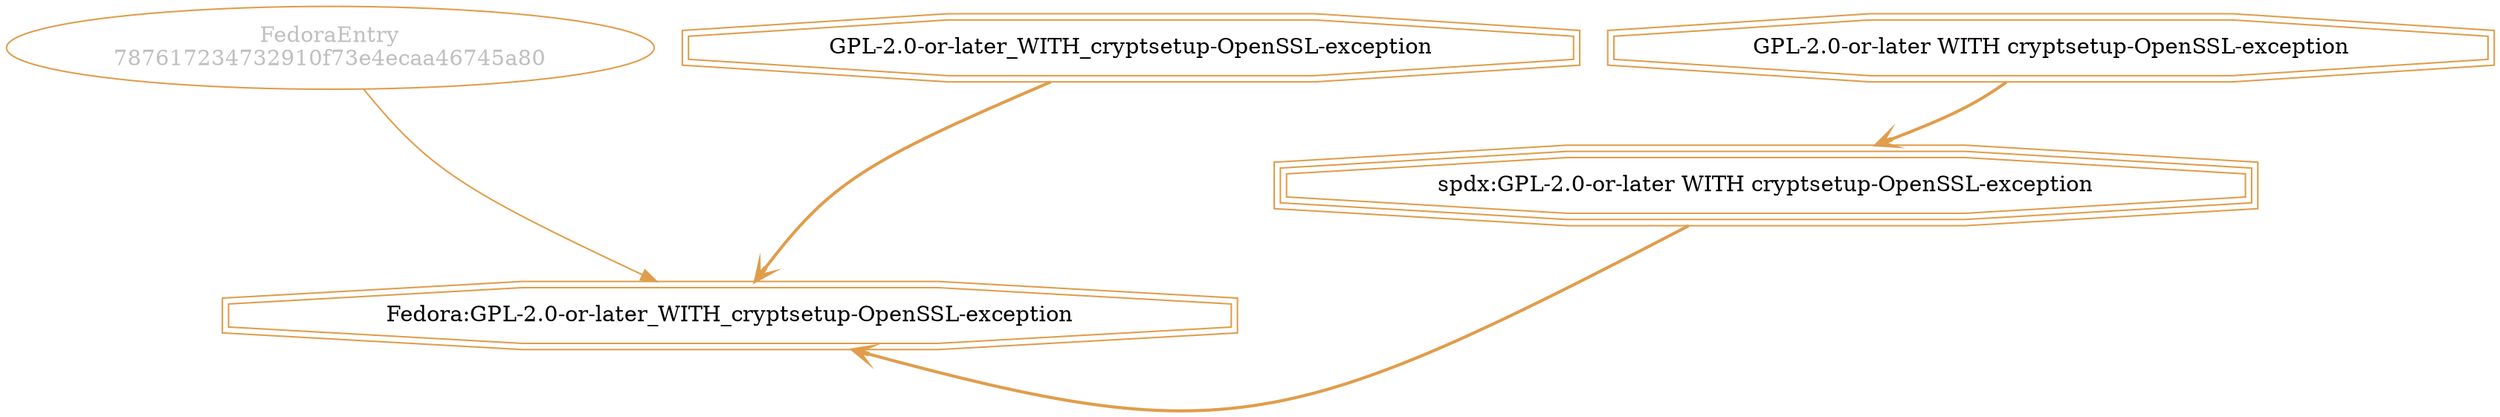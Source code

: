strict digraph {
    node [shape=box];
    graph [splines=curved];
    6609 [label="FedoraEntry\n787617234732910f73e4ecaa46745a80"
         ,fontcolor=gray
         ,color="#e09d4b"
         ,fillcolor="beige;1"
         ,shape=ellipse];
    6610 [label="Fedora:GPL-2.0-or-later_WITH_cryptsetup-OpenSSL-exception"
         ,color="#e09d4b"
         ,shape=doubleoctagon];
    6611 [label="GPL-2.0-or-later_WITH_cryptsetup-OpenSSL-exception"
         ,color="#e09d4b"
         ,shape=doubleoctagon];
    6612 [label="spdx:GPL-2.0-or-later WITH cryptsetup-OpenSSL-exception"
         ,color="#e09d4b"
         ,shape=tripleoctagon];
    6613 [label="GPL-2.0-or-later WITH cryptsetup-OpenSSL-exception"
         ,color="#e09d4b"
         ,shape=doubleoctagon];
    6609 -> 6610 [weight=0.5
                 ,color="#e09d4b"];
    6611 -> 6610 [style=bold
                 ,arrowhead=vee
                 ,weight=0.7
                 ,color="#e09d4b"];
    6612 -> 6610 [style=bold
                 ,arrowhead=vee
                 ,weight=0.7
                 ,color="#e09d4b"];
    6613 -> 6612 [style=bold
                 ,arrowhead=vee
                 ,weight=0.7
                 ,color="#e09d4b"];
}
